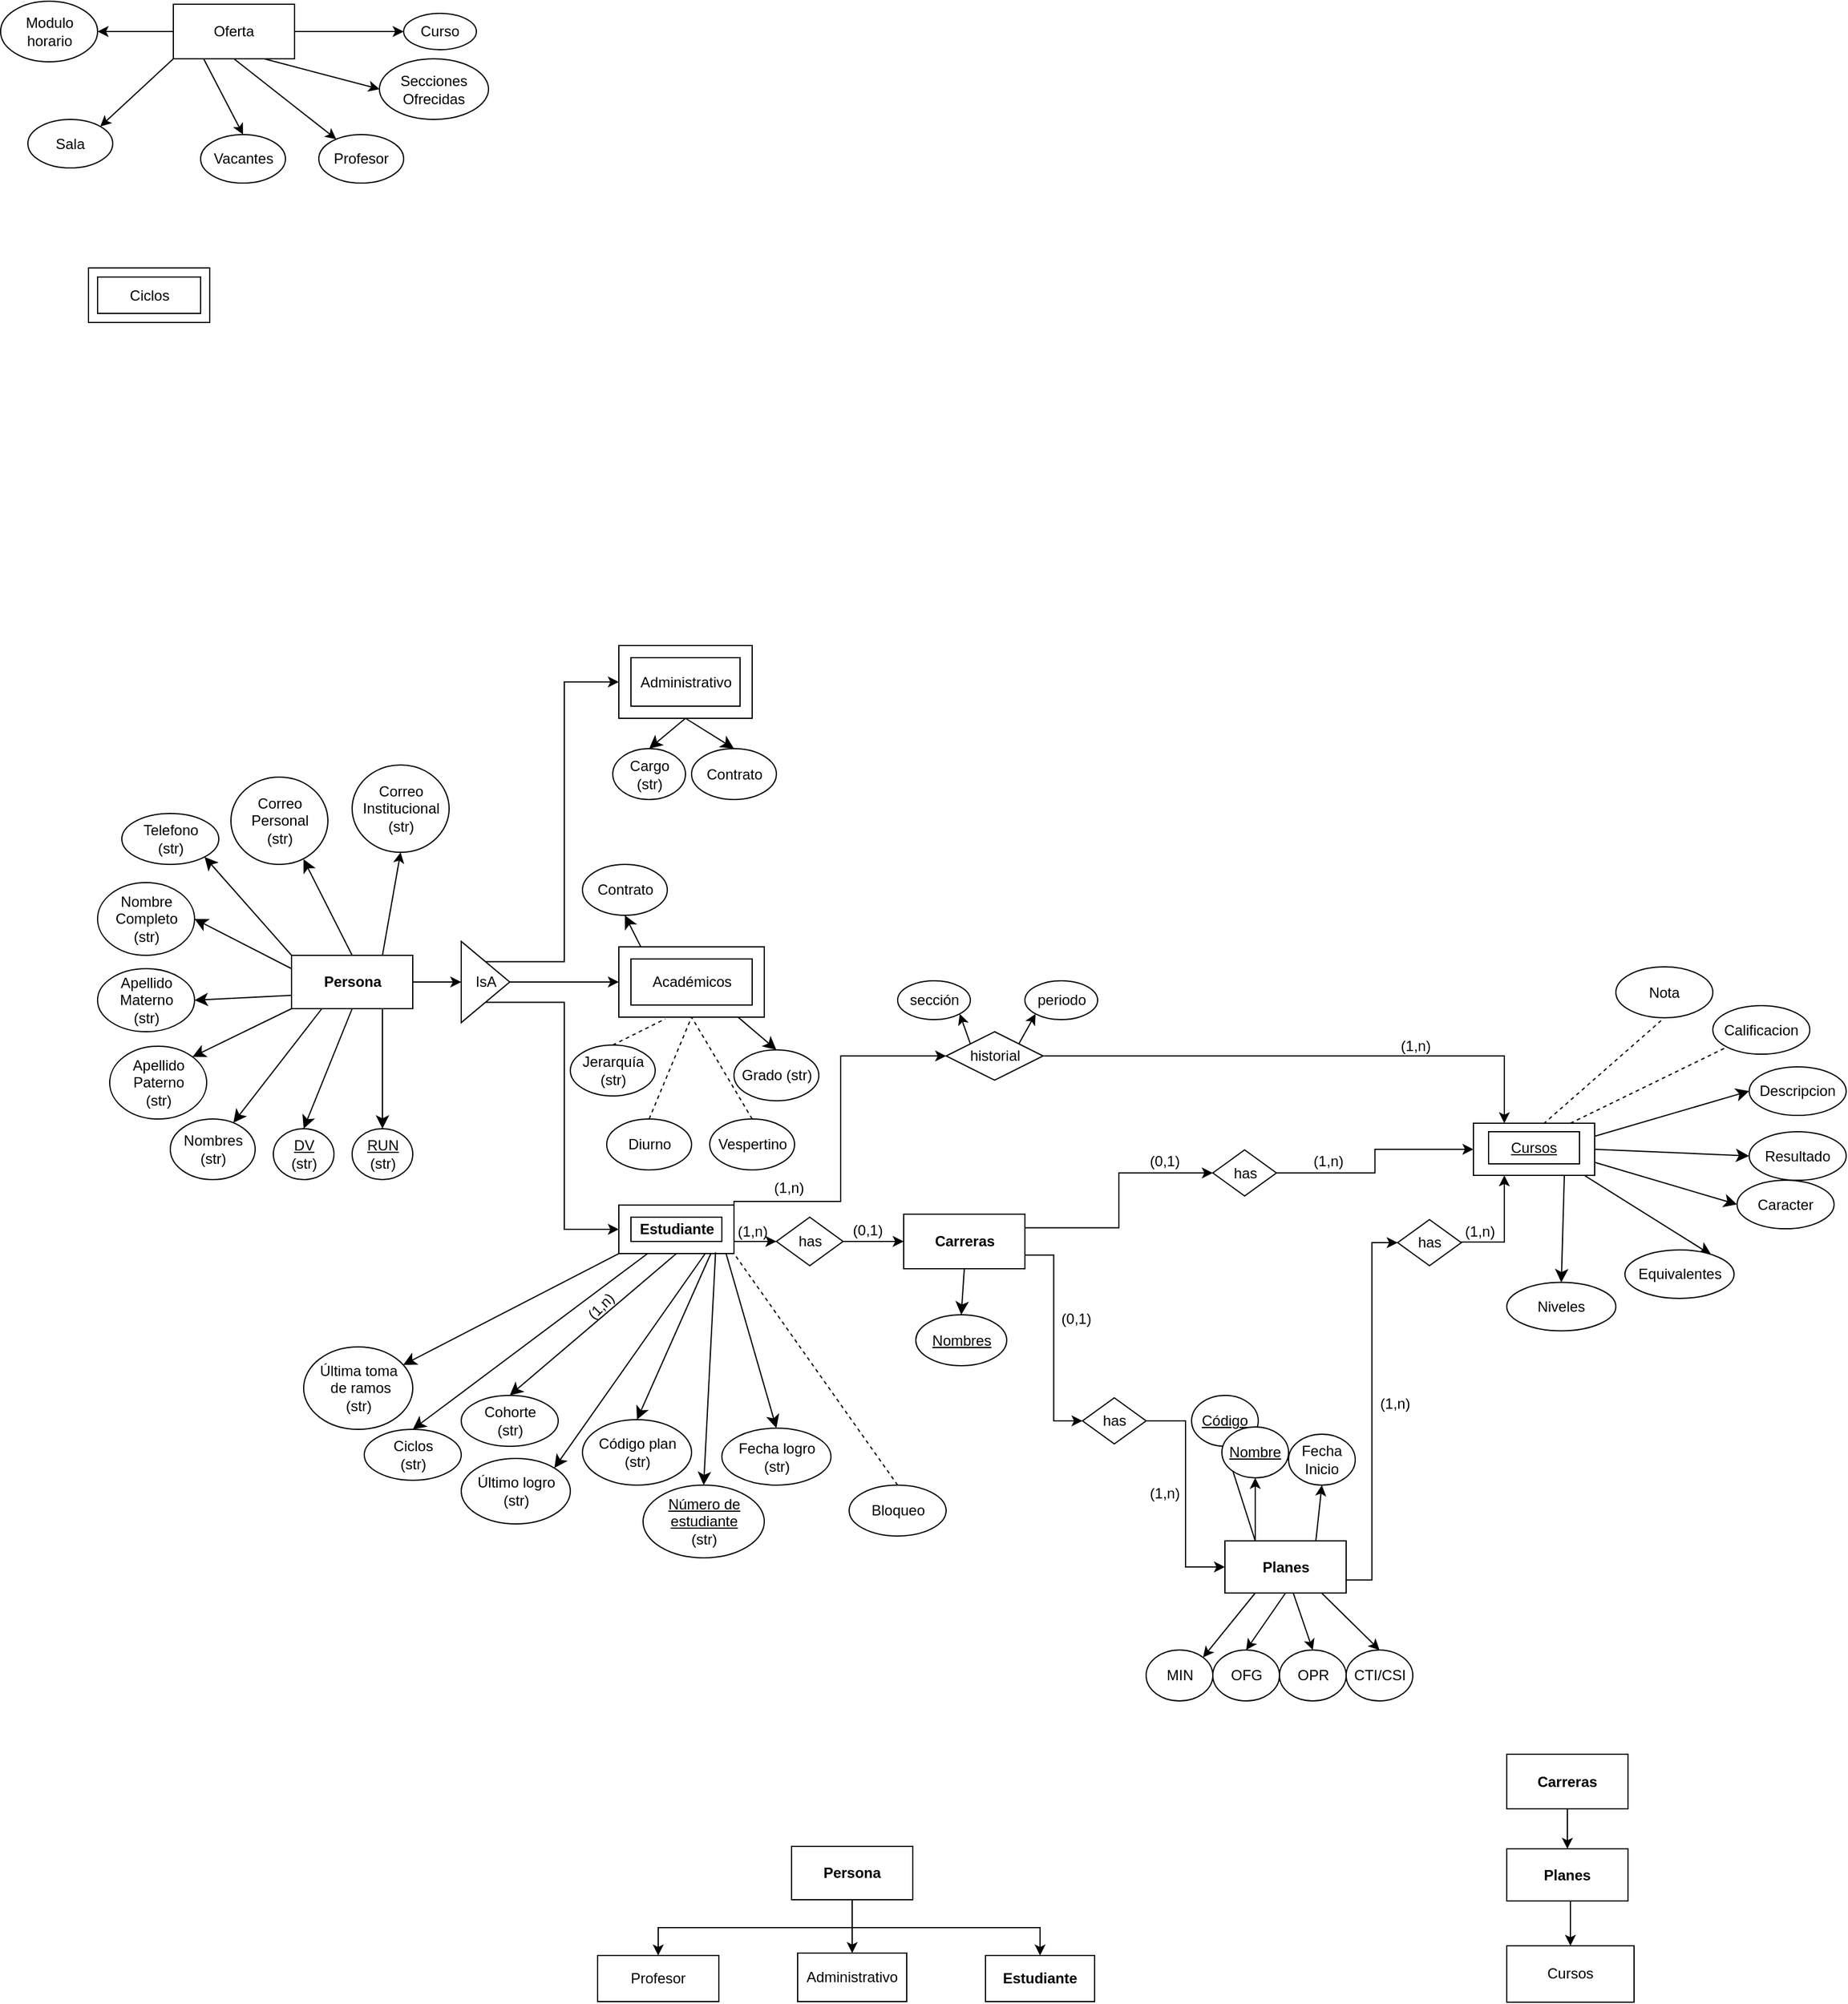 <mxfile version="24.7.14">
  <diagram id="R2lEEEUBdFMjLlhIrx00" name="Page-1">
    <mxGraphModel dx="1018" dy="539" grid="1" gridSize="10" guides="1" tooltips="1" connect="1" arrows="1" fold="1" page="1" pageScale="1" pageWidth="1920" pageHeight="1200" math="0" shadow="0" extFonts="Permanent Marker^https://fonts.googleapis.com/css?family=Permanent+Marker">
      <root>
        <mxCell id="0" />
        <mxCell id="1" parent="0" />
        <mxCell id="MG-tQrr7yIfJ6AN1JKal-5" style="edgeStyle=orthogonalEdgeStyle;rounded=0;orthogonalLoop=1;jettySize=auto;html=1;exitX=1;exitY=0.5;exitDx=0;exitDy=0;entryX=0.25;entryY=0;entryDx=0;entryDy=0;" parent="1" source="MG-tQrr7yIfJ6AN1JKal-6" target="rtoRlGTTKdL7VZsekByU-3" edge="1">
          <mxGeometry relative="1" as="geometry">
            <Array as="points">
              <mxPoint x="1298" y="1020" />
              <mxPoint x="1298" y="1076" />
            </Array>
          </mxGeometry>
        </mxCell>
        <mxCell id="3uj9dtnOWf63wuL9Hech-1" value="&lt;b&gt;Estudiante&lt;/b&gt;" style="rounded=0;whiteSpace=wrap;html=1;" parent="1" vertex="1">
          <mxGeometry x="567.5" y="1143" width="95" height="40" as="geometry" />
        </mxCell>
        <mxCell id="3uj9dtnOWf63wuL9Hech-2" value="&lt;b&gt;Profesor&lt;/b&gt;" style="rounded=0;whiteSpace=wrap;html=1;" parent="1" vertex="1">
          <mxGeometry x="567.5" y="930" width="120" height="58" as="geometry" />
        </mxCell>
        <mxCell id="-E-6xSp3zLx3lU_JsxDd-4" style="edgeStyle=none;curved=1;rounded=0;orthogonalLoop=1;jettySize=auto;html=1;exitX=0.75;exitY=1;exitDx=0;exitDy=0;fontSize=12;startSize=8;endSize=8;entryX=0.5;entryY=0;entryDx=0;entryDy=0;" parent="1" source="3uj9dtnOWf63wuL9Hech-3" target="-E-6xSp3zLx3lU_JsxDd-5" edge="1">
          <mxGeometry relative="1" as="geometry">
            <mxPoint x="497.5" y="990" as="targetPoint" />
          </mxGeometry>
        </mxCell>
        <mxCell id="-E-6xSp3zLx3lU_JsxDd-10" style="edgeStyle=none;curved=1;rounded=0;orthogonalLoop=1;jettySize=auto;html=1;exitX=0.25;exitY=1;exitDx=0;exitDy=0;fontSize=12;startSize=8;endSize=8;" parent="1" source="3uj9dtnOWf63wuL9Hech-3" target="-E-6xSp3zLx3lU_JsxDd-9" edge="1">
          <mxGeometry relative="1" as="geometry" />
        </mxCell>
        <mxCell id="-E-6xSp3zLx3lU_JsxDd-12" style="edgeStyle=none;curved=1;rounded=0;orthogonalLoop=1;jettySize=auto;html=1;exitX=0;exitY=1;exitDx=0;exitDy=0;entryX=1;entryY=0;entryDx=0;entryDy=0;fontSize=12;startSize=8;endSize=8;" parent="1" source="3uj9dtnOWf63wuL9Hech-3" target="-E-6xSp3zLx3lU_JsxDd-11" edge="1">
          <mxGeometry relative="1" as="geometry" />
        </mxCell>
        <mxCell id="-E-6xSp3zLx3lU_JsxDd-14" style="edgeStyle=none;curved=1;rounded=0;orthogonalLoop=1;jettySize=auto;html=1;exitX=0;exitY=0.75;exitDx=0;exitDy=0;entryX=1;entryY=0.5;entryDx=0;entryDy=0;fontSize=12;startSize=8;endSize=8;entryPerimeter=0;" parent="1" source="3uj9dtnOWf63wuL9Hech-3" target="-E-6xSp3zLx3lU_JsxDd-13" edge="1">
          <mxGeometry relative="1" as="geometry" />
        </mxCell>
        <mxCell id="-E-6xSp3zLx3lU_JsxDd-16" style="edgeStyle=none;curved=1;rounded=0;orthogonalLoop=1;jettySize=auto;html=1;exitX=0;exitY=0.25;exitDx=0;exitDy=0;entryX=1;entryY=0.5;entryDx=0;entryDy=0;fontSize=12;startSize=8;endSize=8;" parent="1" source="3uj9dtnOWf63wuL9Hech-3" target="-E-6xSp3zLx3lU_JsxDd-15" edge="1">
          <mxGeometry relative="1" as="geometry" />
        </mxCell>
        <mxCell id="-E-6xSp3zLx3lU_JsxDd-18" style="edgeStyle=none;curved=1;rounded=0;orthogonalLoop=1;jettySize=auto;html=1;exitX=0;exitY=0;exitDx=0;exitDy=0;entryX=1;entryY=1;entryDx=0;entryDy=0;fontSize=12;startSize=8;endSize=8;" parent="1" source="3uj9dtnOWf63wuL9Hech-3" target="-E-6xSp3zLx3lU_JsxDd-17" edge="1">
          <mxGeometry relative="1" as="geometry" />
        </mxCell>
        <mxCell id="-E-6xSp3zLx3lU_JsxDd-20" style="edgeStyle=none;curved=1;rounded=0;orthogonalLoop=1;jettySize=auto;html=1;exitX=0.5;exitY=0;exitDx=0;exitDy=0;entryX=0.748;entryY=0.94;entryDx=0;entryDy=0;fontSize=12;startSize=8;endSize=8;entryPerimeter=0;" parent="1" source="3uj9dtnOWf63wuL9Hech-3" target="-E-6xSp3zLx3lU_JsxDd-19" edge="1">
          <mxGeometry relative="1" as="geometry" />
        </mxCell>
        <mxCell id="vODttAvqWpY4VJm_xrX_-4" style="edgeStyle=orthogonalEdgeStyle;rounded=0;orthogonalLoop=1;jettySize=auto;html=1;exitX=0.5;exitY=0;exitDx=0;exitDy=0;entryX=0;entryY=0.5;entryDx=0;entryDy=0;" parent="1" source="vODttAvqWpY4VJm_xrX_-25" target="3uj9dtnOWf63wuL9Hech-4" edge="1">
          <mxGeometry relative="1" as="geometry">
            <mxPoint x="467.5" y="935.2" as="sourcePoint" />
          </mxGeometry>
        </mxCell>
        <mxCell id="vODttAvqWpY4VJm_xrX_-8" style="edgeStyle=orthogonalEdgeStyle;rounded=0;orthogonalLoop=1;jettySize=auto;html=1;exitX=1;exitY=0.5;exitDx=0;exitDy=0;entryX=0;entryY=0.5;entryDx=0;entryDy=0;" parent="1" source="vODttAvqWpY4VJm_xrX_-25" target="3uj9dtnOWf63wuL9Hech-2" edge="1">
          <mxGeometry relative="1" as="geometry">
            <mxPoint x="507.5" y="959.495" as="sourcePoint" />
          </mxGeometry>
        </mxCell>
        <mxCell id="vODttAvqWpY4VJm_xrX_-10" style="edgeStyle=orthogonalEdgeStyle;rounded=0;orthogonalLoop=1;jettySize=auto;html=1;exitX=0.5;exitY=1;exitDx=0;exitDy=0;entryX=0;entryY=0.5;entryDx=0;entryDy=0;" parent="1" source="vODttAvqWpY4VJm_xrX_-25" target="3uj9dtnOWf63wuL9Hech-1" edge="1">
          <mxGeometry relative="1" as="geometry">
            <mxPoint x="467.5" y="983.79" as="sourcePoint" />
          </mxGeometry>
        </mxCell>
        <mxCell id="3uj9dtnOWf63wuL9Hech-3" value="&lt;b&gt;Persona&lt;/b&gt;" style="rounded=0;whiteSpace=wrap;html=1;" parent="1" vertex="1">
          <mxGeometry x="297.5" y="937" width="100" height="44" as="geometry" />
        </mxCell>
        <mxCell id="3uj9dtnOWf63wuL9Hech-4" value="&lt;b&gt;Administrativo&lt;/b&gt;" style="rounded=0;whiteSpace=wrap;html=1;" parent="1" vertex="1">
          <mxGeometry x="567.5" y="681.5" width="110" height="60" as="geometry" />
        </mxCell>
        <mxCell id="-E-6xSp3zLx3lU_JsxDd-24" style="edgeStyle=none;curved=1;rounded=0;orthogonalLoop=1;jettySize=auto;html=1;exitX=0.5;exitY=1;exitDx=0;exitDy=0;entryX=0.5;entryY=0;entryDx=0;entryDy=0;fontSize=12;startSize=8;endSize=8;" parent="1" source="rtoRlGTTKdL7VZsekByU-1" target="-E-6xSp3zLx3lU_JsxDd-23" edge="1">
          <mxGeometry relative="1" as="geometry" />
        </mxCell>
        <mxCell id="jiZP9g_ptGtQ_ahqqMPu-5" style="edgeStyle=orthogonalEdgeStyle;rounded=0;orthogonalLoop=1;jettySize=auto;html=1;exitX=1;exitY=0.5;exitDx=0;exitDy=0;entryX=0.25;entryY=1;entryDx=0;entryDy=0;" parent="1" target="rtoRlGTTKdL7VZsekByU-3" edge="1">
          <mxGeometry relative="1" as="geometry">
            <mxPoint x="1240" y="1171.75" as="sourcePoint" />
            <mxPoint x="1280" y="1130.5" as="targetPoint" />
            <Array as="points">
              <mxPoint x="1298" y="1173.5" />
              <mxPoint x="1298" y="1118.5" />
            </Array>
          </mxGeometry>
        </mxCell>
        <mxCell id="rtoRlGTTKdL7VZsekByU-2" value="&lt;b&gt;Planes&lt;/b&gt;" style="rounded=0;whiteSpace=wrap;html=1;" parent="1" vertex="1">
          <mxGeometry x="1067.5" y="1420" width="100" height="43" as="geometry" />
        </mxCell>
        <mxCell id="-E-6xSp3zLx3lU_JsxDd-33" style="edgeStyle=none;curved=1;rounded=0;orthogonalLoop=1;jettySize=auto;html=1;exitX=1;exitY=0.25;exitDx=0;exitDy=0;entryX=0;entryY=0.5;entryDx=0;entryDy=0;fontSize=12;startSize=8;endSize=8;" parent="1" source="rtoRlGTTKdL7VZsekByU-3" target="-E-6xSp3zLx3lU_JsxDd-32" edge="1">
          <mxGeometry relative="1" as="geometry" />
        </mxCell>
        <mxCell id="-E-6xSp3zLx3lU_JsxDd-35" style="edgeStyle=none;curved=1;rounded=0;orthogonalLoop=1;jettySize=auto;html=1;exitX=1;exitY=0.5;exitDx=0;exitDy=0;fontSize=12;startSize=8;endSize=8;entryX=0;entryY=0.5;entryDx=0;entryDy=0;" parent="1" source="rtoRlGTTKdL7VZsekByU-3" target="-E-6xSp3zLx3lU_JsxDd-34" edge="1">
          <mxGeometry relative="1" as="geometry" />
        </mxCell>
        <mxCell id="-E-6xSp3zLx3lU_JsxDd-39" style="edgeStyle=none;curved=1;rounded=0;orthogonalLoop=1;jettySize=auto;html=1;exitX=0.92;exitY=1.008;exitDx=0;exitDy=0;fontSize=12;startSize=8;endSize=8;exitPerimeter=0;" parent="1" source="rtoRlGTTKdL7VZsekByU-3" edge="1">
          <mxGeometry relative="1" as="geometry">
            <mxPoint x="1468.892" y="1184.21" as="targetPoint" />
          </mxGeometry>
        </mxCell>
        <mxCell id="rtoRlGTTKdL7VZsekByU-3" value="&lt;b&gt;cursos&lt;/b&gt;" style="rounded=0;whiteSpace=wrap;html=1;" parent="1" vertex="1">
          <mxGeometry x="1272.5" y="1075.5" width="100" height="43" as="geometry" />
        </mxCell>
        <mxCell id="-E-6xSp3zLx3lU_JsxDd-1" value="Ciclos" style="rounded=0;whiteSpace=wrap;html=1;" parent="1" vertex="1">
          <mxGeometry x="130" y="370" width="100" height="45" as="geometry" />
        </mxCell>
        <mxCell id="-E-6xSp3zLx3lU_JsxDd-2" value="Oferta" style="rounded=0;whiteSpace=wrap;html=1;" parent="1" vertex="1">
          <mxGeometry x="200" y="152.5" width="100" height="45" as="geometry" />
        </mxCell>
        <mxCell id="-E-6xSp3zLx3lU_JsxDd-5" value="&lt;u&gt;RUN&lt;/u&gt;&lt;div&gt;(str)&lt;/div&gt;" style="ellipse;whiteSpace=wrap;html=1;" parent="1" vertex="1">
          <mxGeometry x="347.5" y="1080" width="50" height="42" as="geometry" />
        </mxCell>
        <mxCell id="-E-6xSp3zLx3lU_JsxDd-6" value="&lt;u&gt;DV&lt;/u&gt;&lt;div&gt;(str)&lt;/div&gt;" style="ellipse;whiteSpace=wrap;html=1;" parent="1" vertex="1">
          <mxGeometry x="282.5" y="1080" width="50" height="42" as="geometry" />
        </mxCell>
        <mxCell id="-E-6xSp3zLx3lU_JsxDd-7" style="edgeStyle=none;curved=1;rounded=0;orthogonalLoop=1;jettySize=auto;html=1;exitX=0.5;exitY=1;exitDx=0;exitDy=0;entryX=0.5;entryY=0;entryDx=0;entryDy=0;fontSize=12;startSize=8;endSize=8;" parent="1" source="3uj9dtnOWf63wuL9Hech-3" target="-E-6xSp3zLx3lU_JsxDd-6" edge="1">
          <mxGeometry relative="1" as="geometry" />
        </mxCell>
        <mxCell id="-E-6xSp3zLx3lU_JsxDd-9" value="Nombres&lt;div&gt;(str)&lt;/div&gt;" style="ellipse;whiteSpace=wrap;html=1;" parent="1" vertex="1">
          <mxGeometry x="197.5" y="1072" width="70" height="50" as="geometry" />
        </mxCell>
        <mxCell id="-E-6xSp3zLx3lU_JsxDd-11" value="Apellido Paterno&lt;div&gt;(str)&lt;/div&gt;" style="ellipse;whiteSpace=wrap;html=1;" parent="1" vertex="1">
          <mxGeometry x="147.5" y="1012" width="80" height="60" as="geometry" />
        </mxCell>
        <mxCell id="-E-6xSp3zLx3lU_JsxDd-13" value="Apellido Materno&lt;div&gt;(str)&lt;/div&gt;" style="ellipse;whiteSpace=wrap;html=1;" parent="1" vertex="1">
          <mxGeometry x="137.5" y="948" width="80" height="52" as="geometry" />
        </mxCell>
        <mxCell id="P8kN37uJ9n46lhY9FdP0-14" value="Cohorte&lt;div&gt;(str)&lt;/div&gt;" style="ellipse;whiteSpace=wrap;html=1;" parent="1" vertex="1">
          <mxGeometry x="437.5" y="1300" width="80" height="42" as="geometry" />
        </mxCell>
        <mxCell id="-E-6xSp3zLx3lU_JsxDd-15" value="Nombre Completo&lt;div&gt;(str)&lt;/div&gt;" style="ellipse;whiteSpace=wrap;html=1;" parent="1" vertex="1">
          <mxGeometry x="137.5" y="877" width="80" height="60" as="geometry" />
        </mxCell>
        <mxCell id="P8kN37uJ9n46lhY9FdP0-16" value="Código plan&lt;div&gt;(str)&lt;/div&gt;" style="ellipse;whiteSpace=wrap;html=1;" parent="1" vertex="1">
          <mxGeometry x="537.5" y="1320" width="90" height="54" as="geometry" />
        </mxCell>
        <mxCell id="-E-6xSp3zLx3lU_JsxDd-17" value="Telefono&lt;div&gt;(str)&lt;/div&gt;" style="ellipse;whiteSpace=wrap;html=1;" parent="1" vertex="1">
          <mxGeometry x="157.5" y="820" width="80" height="42" as="geometry" />
        </mxCell>
        <mxCell id="P8kN37uJ9n46lhY9FdP0-17" value="Jerarquía&lt;div&gt;(str)&lt;/div&gt;" style="ellipse;whiteSpace=wrap;html=1;" parent="1" vertex="1">
          <mxGeometry x="527.5" y="1011" width="70" height="42" as="geometry" />
        </mxCell>
        <mxCell id="-E-6xSp3zLx3lU_JsxDd-19" value="Correo Personal&lt;div&gt;(str)&lt;/div&gt;" style="ellipse;whiteSpace=wrap;html=1;" parent="1" vertex="1">
          <mxGeometry x="247.5" y="790" width="80" height="72" as="geometry" />
        </mxCell>
        <mxCell id="P8kN37uJ9n46lhY9FdP0-18" value="Cargo&lt;div&gt;(str)&lt;/div&gt;" style="ellipse;whiteSpace=wrap;html=1;" parent="1" vertex="1">
          <mxGeometry x="562.5" y="766.5" width="60" height="42" as="geometry" />
        </mxCell>
        <mxCell id="-E-6xSp3zLx3lU_JsxDd-21" value="Correo Institucional&lt;div&gt;(str)&lt;/div&gt;" style="ellipse;whiteSpace=wrap;html=1;" parent="1" vertex="1">
          <mxGeometry x="347.5" y="780" width="80" height="72" as="geometry" />
        </mxCell>
        <mxCell id="-E-6xSp3zLx3lU_JsxDd-23" value="&lt;u&gt;Nombres&lt;/u&gt;" style="ellipse;whiteSpace=wrap;html=1;" parent="1" vertex="1">
          <mxGeometry x="812.5" y="1233.5" width="75" height="42" as="geometry" />
        </mxCell>
        <mxCell id="P8kN37uJ9n46lhY9FdP0-20" style="edgeStyle=none;curved=1;rounded=0;orthogonalLoop=1;jettySize=auto;html=1;exitX=0.5;exitY=1;exitDx=0;exitDy=0;entryX=0.5;entryY=0;entryDx=0;entryDy=0;fontSize=12;startSize=8;endSize=8;" parent="1" source="3uj9dtnOWf63wuL9Hech-4" target="P8kN37uJ9n46lhY9FdP0-18" edge="1">
          <mxGeometry relative="1" as="geometry">
            <mxPoint x="677.5" y="106.5" as="sourcePoint" />
            <mxPoint x="677.5" y="131.5" as="targetPoint" />
          </mxGeometry>
        </mxCell>
        <mxCell id="-E-6xSp3zLx3lU_JsxDd-28" value="Nota" style="ellipse;whiteSpace=wrap;html=1;" parent="1" vertex="1">
          <mxGeometry x="1390" y="946.5" width="80" height="42" as="geometry" />
        </mxCell>
        <mxCell id="P8kN37uJ9n46lhY9FdP0-21" value="Último logro&lt;div&gt;(str)&lt;/div&gt;" style="ellipse;whiteSpace=wrap;html=1;" parent="1" vertex="1">
          <mxGeometry x="437.5" y="1352" width="90" height="54" as="geometry" />
        </mxCell>
        <mxCell id="-E-6xSp3zLx3lU_JsxDd-30" value="Calificacion" style="ellipse;whiteSpace=wrap;html=1;" parent="1" vertex="1">
          <mxGeometry x="1470" y="978.5" width="80" height="40" as="geometry" />
        </mxCell>
        <mxCell id="P8kN37uJ9n46lhY9FdP0-22" style="edgeStyle=none;curved=1;rounded=0;orthogonalLoop=1;jettySize=auto;html=1;exitX=0.75;exitY=1;exitDx=0;exitDy=0;entryX=1;entryY=0;entryDx=0;entryDy=0;fontSize=12;startSize=8;endSize=8;" parent="1" source="3uj9dtnOWf63wuL9Hech-1" target="P8kN37uJ9n46lhY9FdP0-21" edge="1">
          <mxGeometry relative="1" as="geometry">
            <mxPoint x="582.5" y="1307" as="sourcePoint" />
            <mxPoint x="582.5" y="1342" as="targetPoint" />
          </mxGeometry>
        </mxCell>
        <mxCell id="-E-6xSp3zLx3lU_JsxDd-32" value="Descripcion" style="ellipse;whiteSpace=wrap;html=1;" parent="1" vertex="1">
          <mxGeometry x="1500" y="1029" width="80" height="40" as="geometry" />
        </mxCell>
        <mxCell id="P8kN37uJ9n46lhY9FdP0-23" style="edgeStyle=none;curved=1;rounded=0;orthogonalLoop=1;jettySize=auto;html=1;exitX=0.799;exitY=1;exitDx=0;exitDy=0;entryX=0.5;entryY=0;entryDx=0;entryDy=0;fontSize=12;startSize=8;endSize=8;exitPerimeter=0;" parent="1" source="3uj9dtnOWf63wuL9Hech-1" target="P8kN37uJ9n46lhY9FdP0-16" edge="1">
          <mxGeometry relative="1" as="geometry">
            <mxPoint x="682.5" y="1142" as="sourcePoint" />
            <mxPoint x="692.5" y="1177" as="targetPoint" />
          </mxGeometry>
        </mxCell>
        <mxCell id="-E-6xSp3zLx3lU_JsxDd-34" value="Resultado" style="ellipse;whiteSpace=wrap;html=1;" parent="1" vertex="1">
          <mxGeometry x="1500" y="1082.5" width="80" height="40" as="geometry" />
        </mxCell>
        <mxCell id="-E-6xSp3zLx3lU_JsxDd-36" value="Caracter" style="ellipse;whiteSpace=wrap;html=1;" parent="1" vertex="1">
          <mxGeometry x="1490" y="1122.5" width="80" height="40" as="geometry" />
        </mxCell>
        <mxCell id="P8kN37uJ9n46lhY9FdP0-25" style="edgeStyle=none;curved=1;rounded=0;orthogonalLoop=1;jettySize=auto;html=1;exitX=0.5;exitY=1;exitDx=0;exitDy=0;entryX=0.5;entryY=0;entryDx=0;entryDy=0;fontSize=12;startSize=8;endSize=8;" parent="1" source="3uj9dtnOWf63wuL9Hech-1" target="P8kN37uJ9n46lhY9FdP0-14" edge="1">
          <mxGeometry relative="1" as="geometry">
            <mxPoint x="732.5" y="1142" as="sourcePoint" />
            <mxPoint x="782.5" y="1153" as="targetPoint" />
          </mxGeometry>
        </mxCell>
        <mxCell id="-E-6xSp3zLx3lU_JsxDd-37" style="edgeStyle=none;curved=1;rounded=0;orthogonalLoop=1;jettySize=auto;html=1;entryX=0;entryY=0.5;entryDx=0;entryDy=0;fontSize=12;startSize=8;endSize=8;exitX=1;exitY=0.75;exitDx=0;exitDy=0;" parent="1" source="rtoRlGTTKdL7VZsekByU-3" target="-E-6xSp3zLx3lU_JsxDd-36" edge="1">
          <mxGeometry relative="1" as="geometry">
            <mxPoint x="1372.5" y="1105.5" as="sourcePoint" />
          </mxGeometry>
        </mxCell>
        <mxCell id="P8kN37uJ9n46lhY9FdP0-27" value="Fecha logro&lt;div&gt;(str)&lt;/div&gt;" style="ellipse;whiteSpace=wrap;html=1;" parent="1" vertex="1">
          <mxGeometry x="652.5" y="1327" width="90" height="47" as="geometry" />
        </mxCell>
        <mxCell id="-E-6xSp3zLx3lU_JsxDd-38" value="Equivalentes" style="ellipse;whiteSpace=wrap;html=1;" parent="1" vertex="1">
          <mxGeometry x="1397.5" y="1180" width="90" height="40" as="geometry" />
        </mxCell>
        <mxCell id="P8kN37uJ9n46lhY9FdP0-28" style="edgeStyle=none;curved=1;rounded=0;orthogonalLoop=1;jettySize=auto;html=1;exitX=0.93;exitY=0.99;exitDx=0;exitDy=0;entryX=0.5;entryY=0;entryDx=0;entryDy=0;fontSize=12;startSize=8;endSize=8;exitPerimeter=0;" parent="1" source="3uj9dtnOWf63wuL9Hech-1" target="P8kN37uJ9n46lhY9FdP0-27" edge="1">
          <mxGeometry relative="1" as="geometry">
            <mxPoint x="582.5" y="1112" as="sourcePoint" />
            <mxPoint x="492.5" y="1322" as="targetPoint" />
          </mxGeometry>
        </mxCell>
        <mxCell id="-E-6xSp3zLx3lU_JsxDd-43" value="Niveles" style="ellipse;whiteSpace=wrap;html=1;" parent="1" vertex="1">
          <mxGeometry x="1300" y="1206.75" width="90" height="40" as="geometry" />
        </mxCell>
        <mxCell id="P8kN37uJ9n46lhY9FdP0-29" value="Última toma&lt;div&gt;&amp;nbsp;de ramos&lt;div&gt;(str)&lt;/div&gt;&lt;/div&gt;" style="ellipse;whiteSpace=wrap;html=1;" parent="1" vertex="1">
          <mxGeometry x="307.5" y="1260" width="90" height="68" as="geometry" />
        </mxCell>
        <mxCell id="-E-6xSp3zLx3lU_JsxDd-44" style="edgeStyle=none;curved=1;rounded=0;orthogonalLoop=1;jettySize=auto;html=1;exitX=0.75;exitY=1;exitDx=0;exitDy=0;entryX=0.5;entryY=0;entryDx=0;entryDy=0;fontSize=12;startSize=8;endSize=8;" parent="1" source="rtoRlGTTKdL7VZsekByU-3" target="-E-6xSp3zLx3lU_JsxDd-43" edge="1">
          <mxGeometry relative="1" as="geometry" />
        </mxCell>
        <mxCell id="P8kN37uJ9n46lhY9FdP0-30" style="edgeStyle=none;curved=1;rounded=0;orthogonalLoop=1;jettySize=auto;html=1;exitX=0;exitY=1;exitDx=0;exitDy=0;fontSize=12;startSize=8;endSize=8;" parent="1" source="3uj9dtnOWf63wuL9Hech-1" target="P8kN37uJ9n46lhY9FdP0-29" edge="1">
          <mxGeometry relative="1" as="geometry">
            <mxPoint x="572.5" y="1000" as="sourcePoint" />
            <mxPoint x="612.5" y="1142" as="targetPoint" />
          </mxGeometry>
        </mxCell>
        <mxCell id="P8kN37uJ9n46lhY9FdP0-31" value="Ciclos&lt;div&gt;(str)&lt;/div&gt;" style="ellipse;whiteSpace=wrap;html=1;" parent="1" vertex="1">
          <mxGeometry x="357.5" y="1328" width="80" height="42" as="geometry" />
        </mxCell>
        <mxCell id="P8kN37uJ9n46lhY9FdP0-32" style="edgeStyle=none;curved=1;rounded=0;orthogonalLoop=1;jettySize=auto;html=1;exitX=0.25;exitY=1;exitDx=0;exitDy=0;fontSize=12;startSize=8;endSize=8;entryX=0.5;entryY=0;entryDx=0;entryDy=0;" parent="1" source="3uj9dtnOWf63wuL9Hech-1" target="P8kN37uJ9n46lhY9FdP0-31" edge="1">
          <mxGeometry relative="1" as="geometry">
            <mxPoint x="662.5" y="970" as="sourcePoint" />
            <mxPoint x="447.5" y="1210" as="targetPoint" />
          </mxGeometry>
        </mxCell>
        <mxCell id="MG-tQrr7yIfJ6AN1JKal-1" value="" style="endArrow=classic;html=1;rounded=0;entryX=0.5;entryY=1;entryDx=0;entryDy=0;exitX=0.75;exitY=0;exitDx=0;exitDy=0;" parent="1" source="3uj9dtnOWf63wuL9Hech-3" target="-E-6xSp3zLx3lU_JsxDd-21" edge="1">
          <mxGeometry width="50" height="50" relative="1" as="geometry">
            <mxPoint x="367.5" y="937" as="sourcePoint" />
            <mxPoint x="417.5" y="887" as="targetPoint" />
          </mxGeometry>
        </mxCell>
        <mxCell id="vODttAvqWpY4VJm_xrX_-12" value="" style="edgeStyle=none;curved=1;rounded=0;orthogonalLoop=1;jettySize=auto;html=1;entryX=0.5;entryY=0;entryDx=0;entryDy=0;fontSize=12;startSize=8;endSize=8;exitX=0.84;exitY=0.975;exitDx=0;exitDy=0;exitPerimeter=0;" parent="1" target="P8kN37uJ9n46lhY9FdP0-15" edge="1" source="3uj9dtnOWf63wuL9Hech-1">
          <mxGeometry relative="1" as="geometry">
            <mxPoint x="807.5" y="1240" as="sourcePoint" />
            <mxPoint x="827.5" y="1191" as="targetPoint" />
          </mxGeometry>
        </mxCell>
        <mxCell id="P8kN37uJ9n46lhY9FdP0-15" value="&lt;u&gt;Número de estudiante&lt;/u&gt;&lt;div&gt;(str)&lt;/div&gt;" style="ellipse;whiteSpace=wrap;html=1;" parent="1" vertex="1">
          <mxGeometry x="587.5" y="1374" width="100" height="60" as="geometry" />
        </mxCell>
        <mxCell id="vODttAvqWpY4VJm_xrX_-16" value="Bloqueo" style="ellipse;whiteSpace=wrap;html=1;" parent="1" vertex="1">
          <mxGeometry x="757.5" y="1374" width="80" height="42" as="geometry" />
        </mxCell>
        <mxCell id="vODttAvqWpY4VJm_xrX_-23" value="" style="edgeStyle=orthogonalEdgeStyle;rounded=0;orthogonalLoop=1;jettySize=auto;html=1;exitX=1;exitY=0.5;exitDx=0;exitDy=0;entryX=0;entryY=0.5;entryDx=0;entryDy=0;" parent="1" source="3uj9dtnOWf63wuL9Hech-3" target="vODttAvqWpY4VJm_xrX_-25" edge="1">
          <mxGeometry relative="1" as="geometry">
            <mxPoint x="397.5" y="959" as="sourcePoint" />
            <mxPoint x="427.5" y="959.495" as="targetPoint" />
          </mxGeometry>
        </mxCell>
        <mxCell id="vODttAvqWpY4VJm_xrX_-25" value="IsA" style="triangle;whiteSpace=wrap;html=1;" parent="1" vertex="1">
          <mxGeometry x="437.5" y="925.5" width="40" height="67" as="geometry" />
        </mxCell>
        <mxCell id="vODttAvqWpY4VJm_xrX_-33" style="edgeStyle=orthogonalEdgeStyle;rounded=0;orthogonalLoop=1;jettySize=auto;html=1;exitX=1;exitY=0.5;exitDx=0;exitDy=0;entryX=0;entryY=0.5;entryDx=0;entryDy=0;" parent="1" target="rtoRlGTTKdL7VZsekByU-2" edge="1">
          <mxGeometry relative="1" as="geometry">
            <Array as="points">
              <mxPoint x="700" y="1042" />
              <mxPoint x="700" y="1194" />
            </Array>
          </mxGeometry>
        </mxCell>
        <mxCell id="MG-tQrr7yIfJ6AN1JKal-3" value="" style="endArrow=classic;html=1;rounded=0;exitX=1;exitY=0.75;exitDx=0;exitDy=0;entryX=0;entryY=0.5;entryDx=0;entryDy=0;" parent="1" source="3uj9dtnOWf63wuL9Hech-1" target="jiZP9g_ptGtQ_ahqqMPu-2" edge="1">
          <mxGeometry width="50" height="50" relative="1" as="geometry">
            <mxPoint x="632.5" y="1153" as="sourcePoint" />
            <mxPoint x="707.5" y="1175" as="targetPoint" />
          </mxGeometry>
        </mxCell>
        <mxCell id="MG-tQrr7yIfJ6AN1JKal-7" value="" style="edgeStyle=orthogonalEdgeStyle;rounded=0;orthogonalLoop=1;jettySize=auto;html=1;exitX=1;exitY=0.25;exitDx=0;exitDy=0;entryX=0;entryY=0.5;entryDx=0;entryDy=0;" parent="1" source="3uj9dtnOWf63wuL9Hech-1" target="MG-tQrr7yIfJ6AN1JKal-6" edge="1">
          <mxGeometry relative="1" as="geometry">
            <mxPoint x="667.5" y="1020" as="sourcePoint" />
            <mxPoint x="1087.5" y="1026" as="targetPoint" />
            <Array as="points">
              <mxPoint x="662.5" y="1140" />
              <mxPoint x="750.5" y="1140" />
              <mxPoint x="750.5" y="1020" />
            </Array>
          </mxGeometry>
        </mxCell>
        <mxCell id="MG-tQrr7yIfJ6AN1JKal-6" value="historial" style="rhombus;whiteSpace=wrap;html=1;" parent="1" vertex="1">
          <mxGeometry x="837.5" y="1000" width="80" height="40" as="geometry" />
        </mxCell>
        <mxCell id="MG-tQrr7yIfJ6AN1JKal-10" value="sección" style="ellipse;whiteSpace=wrap;html=1;" parent="1" vertex="1">
          <mxGeometry x="797.5" y="958" width="60" height="32" as="geometry" />
        </mxCell>
        <mxCell id="MG-tQrr7yIfJ6AN1JKal-11" value="periodo" style="ellipse;whiteSpace=wrap;html=1;" parent="1" vertex="1">
          <mxGeometry x="902.5" y="958" width="60" height="32" as="geometry" />
        </mxCell>
        <mxCell id="MG-tQrr7yIfJ6AN1JKal-12" value="" style="endArrow=classic;html=1;rounded=0;exitX=0;exitY=0;exitDx=0;exitDy=0;entryX=1;entryY=1;entryDx=0;entryDy=0;" parent="1" source="MG-tQrr7yIfJ6AN1JKal-6" target="MG-tQrr7yIfJ6AN1JKal-10" edge="1">
          <mxGeometry width="50" height="50" relative="1" as="geometry">
            <mxPoint x="637.5" y="1120" as="sourcePoint" />
            <mxPoint x="687.5" y="1070" as="targetPoint" />
          </mxGeometry>
        </mxCell>
        <mxCell id="MG-tQrr7yIfJ6AN1JKal-13" value="" style="endArrow=classic;html=1;rounded=0;entryX=0;entryY=1;entryDx=0;entryDy=0;exitX=1;exitY=0;exitDx=0;exitDy=0;" parent="1" source="MG-tQrr7yIfJ6AN1JKal-6" target="MG-tQrr7yIfJ6AN1JKal-11" edge="1">
          <mxGeometry width="50" height="50" relative="1" as="geometry">
            <mxPoint x="877.5" y="1000" as="sourcePoint" />
            <mxPoint x="909.5" y="964" as="targetPoint" />
          </mxGeometry>
        </mxCell>
        <mxCell id="jiZP9g_ptGtQ_ahqqMPu-8" style="edgeStyle=orthogonalEdgeStyle;rounded=0;orthogonalLoop=1;jettySize=auto;html=1;exitX=1;exitY=0.5;exitDx=0;exitDy=0;entryX=0;entryY=0.5;entryDx=0;entryDy=0;" parent="1" source="Q7hywxFGkSxKuPMElSSo-47" target="rtoRlGTTKdL7VZsekByU-2" edge="1">
          <mxGeometry relative="1" as="geometry" />
        </mxCell>
        <mxCell id="jiZP9g_ptGtQ_ahqqMPu-2" value="has" style="rhombus;whiteSpace=wrap;html=1;" parent="1" vertex="1">
          <mxGeometry x="697.5" y="1153" width="55" height="40" as="geometry" />
        </mxCell>
        <mxCell id="5HhHCdnNU2LWMbd_4-Zq-1" value="(1,n)" style="text;html=1;align=center;verticalAlign=middle;whiteSpace=wrap;rounded=0;" parent="1" vertex="1">
          <mxGeometry x="662.5" y="1158" width="30" height="13.5" as="geometry" />
        </mxCell>
        <mxCell id="-q_G7Tmg-ONIqC2OC5vG-2" value="Administrativo" style="rounded=0;whiteSpace=wrap;html=1;" parent="1" vertex="1">
          <mxGeometry x="577.5" y="691.5" width="90" height="40" as="geometry" />
        </mxCell>
        <mxCell id="-q_G7Tmg-ONIqC2OC5vG-3" value="Académicos" style="rounded=0;whiteSpace=wrap;html=1;" parent="1" vertex="1">
          <mxGeometry x="577.5" y="940" width="100" height="38" as="geometry" />
        </mxCell>
        <mxCell id="-q_G7Tmg-ONIqC2OC5vG-4" value="&lt;u&gt;Cursos&lt;/u&gt;" style="rounded=0;whiteSpace=wrap;html=1;" parent="1" vertex="1">
          <mxGeometry x="1285" y="1082.5" width="75" height="26.5" as="geometry" />
        </mxCell>
        <mxCell id="-q_G7Tmg-ONIqC2OC5vG-7" value="Ciclos" style="rounded=0;whiteSpace=wrap;html=1;" parent="1" vertex="1">
          <mxGeometry x="137.5" y="377.5" width="85" height="30" as="geometry" />
        </mxCell>
        <mxCell id="-q_G7Tmg-ONIqC2OC5vG-24" value="Curso" style="ellipse;whiteSpace=wrap;html=1;" parent="1" vertex="1">
          <mxGeometry x="390" y="160" width="60" height="30" as="geometry" />
        </mxCell>
        <mxCell id="-q_G7Tmg-ONIqC2OC5vG-26" value="Secciones&lt;div&gt;Ofrecidas&lt;/div&gt;" style="ellipse;whiteSpace=wrap;html=1;" parent="1" vertex="1">
          <mxGeometry x="370" y="197.5" width="90" height="50" as="geometry" />
        </mxCell>
        <mxCell id="-q_G7Tmg-ONIqC2OC5vG-27" value="Profesor" style="ellipse;whiteSpace=wrap;html=1;" parent="1" vertex="1">
          <mxGeometry x="320" y="260" width="70" height="40" as="geometry" />
        </mxCell>
        <mxCell id="-q_G7Tmg-ONIqC2OC5vG-28" value="Vacantes" style="ellipse;whiteSpace=wrap;html=1;" parent="1" vertex="1">
          <mxGeometry x="222.5" y="260" width="70" height="40" as="geometry" />
        </mxCell>
        <mxCell id="-q_G7Tmg-ONIqC2OC5vG-29" value="Sala&lt;span style=&quot;color: rgba(0, 0, 0, 0); font-family: monospace; font-size: 0px; text-align: start; text-wrap: nowrap;&quot;&gt;%3CmxGraphModel%3E%3Croot%3E%3CmxCell%20id%3D%220%22%2F%3E%3CmxCell%20id%3D%221%22%20parent%3D%220%22%2F%3E%3CmxCell%20id%3D%222%22%20value%3D%22Vacantes%22%20style%3D%22ellipse%3BwhiteSpace%3Dwrap%3Bhtml%3D1%3B%22%20vertex%3D%221%22%20parent%3D%221%22%3E%3CmxGeometry%20x%3D%22222.5%22%20y%3D%22260%22%20width%3D%2270%22%20height%3D%2240%22%20as%3D%22geometry%22%2F%3E%3C%2FmxCell%3E%3C%2Froot%3E%3C%2FmxGraphModel%3E&lt;/span&gt;" style="ellipse;whiteSpace=wrap;html=1;" parent="1" vertex="1">
          <mxGeometry x="80" y="247.5" width="70" height="40" as="geometry" />
        </mxCell>
        <mxCell id="-q_G7Tmg-ONIqC2OC5vG-30" value="Modulo&lt;div&gt;horario&lt;/div&gt;" style="ellipse;whiteSpace=wrap;html=1;" parent="1" vertex="1">
          <mxGeometry x="57.5" y="150" width="80" height="50" as="geometry" />
        </mxCell>
        <mxCell id="-q_G7Tmg-ONIqC2OC5vG-35" value="" style="endArrow=classic;html=1;rounded=0;exitX=0;exitY=1;exitDx=0;exitDy=0;entryX=1;entryY=0;entryDx=0;entryDy=0;" parent="1" source="-E-6xSp3zLx3lU_JsxDd-2" target="-q_G7Tmg-ONIqC2OC5vG-29" edge="1">
          <mxGeometry width="50" height="50" relative="1" as="geometry">
            <mxPoint x="180" y="270" as="sourcePoint" />
            <mxPoint x="230" y="220" as="targetPoint" />
          </mxGeometry>
        </mxCell>
        <mxCell id="-q_G7Tmg-ONIqC2OC5vG-36" value="" style="endArrow=classic;html=1;rounded=0;exitX=0.25;exitY=1;exitDx=0;exitDy=0;entryX=0.5;entryY=0;entryDx=0;entryDy=0;" parent="1" source="-E-6xSp3zLx3lU_JsxDd-2" target="-q_G7Tmg-ONIqC2OC5vG-28" edge="1">
          <mxGeometry width="50" height="50" relative="1" as="geometry">
            <mxPoint x="210" y="208" as="sourcePoint" />
            <mxPoint x="150" y="263" as="targetPoint" />
          </mxGeometry>
        </mxCell>
        <mxCell id="-q_G7Tmg-ONIqC2OC5vG-38" value="" style="endArrow=classic;html=1;rounded=0;exitX=0.5;exitY=1;exitDx=0;exitDy=0;" parent="1" source="-E-6xSp3zLx3lU_JsxDd-2" target="-q_G7Tmg-ONIqC2OC5vG-27" edge="1">
          <mxGeometry width="50" height="50" relative="1" as="geometry">
            <mxPoint x="235" y="208" as="sourcePoint" />
            <mxPoint x="268" y="270" as="targetPoint" />
          </mxGeometry>
        </mxCell>
        <mxCell id="-q_G7Tmg-ONIqC2OC5vG-39" value="" style="endArrow=classic;html=1;rounded=0;exitX=0.75;exitY=1;exitDx=0;exitDy=0;entryX=0;entryY=0.5;entryDx=0;entryDy=0;" parent="1" source="-E-6xSp3zLx3lU_JsxDd-2" target="-q_G7Tmg-ONIqC2OC5vG-26" edge="1">
          <mxGeometry width="50" height="50" relative="1" as="geometry">
            <mxPoint x="260" y="208" as="sourcePoint" />
            <mxPoint x="344" y="274" as="targetPoint" />
          </mxGeometry>
        </mxCell>
        <mxCell id="-q_G7Tmg-ONIqC2OC5vG-40" value="" style="endArrow=classic;html=1;rounded=0;exitX=1;exitY=0.5;exitDx=0;exitDy=0;entryX=0;entryY=0.5;entryDx=0;entryDy=0;" parent="1" source="-E-6xSp3zLx3lU_JsxDd-2" target="-q_G7Tmg-ONIqC2OC5vG-24" edge="1">
          <mxGeometry width="50" height="50" relative="1" as="geometry">
            <mxPoint x="285" y="208" as="sourcePoint" />
            <mxPoint x="380" y="233" as="targetPoint" />
          </mxGeometry>
        </mxCell>
        <mxCell id="-q_G7Tmg-ONIqC2OC5vG-41" value="" style="endArrow=classic;html=1;rounded=0;exitX=0;exitY=0.5;exitDx=0;exitDy=0;entryX=1;entryY=0.5;entryDx=0;entryDy=0;" parent="1" source="-E-6xSp3zLx3lU_JsxDd-2" target="-q_G7Tmg-ONIqC2OC5vG-30" edge="1">
          <mxGeometry width="50" height="50" relative="1" as="geometry">
            <mxPoint x="295" y="218" as="sourcePoint" />
            <mxPoint x="390" y="243" as="targetPoint" />
          </mxGeometry>
        </mxCell>
        <mxCell id="-q_G7Tmg-ONIqC2OC5vG-42" value="&lt;b&gt;Estudiante&lt;/b&gt;" style="rounded=0;whiteSpace=wrap;html=1;" parent="1" vertex="1">
          <mxGeometry x="577.5" y="1153" width="75" height="20" as="geometry" />
        </mxCell>
        <mxCell id="-q_G7Tmg-ONIqC2OC5vG-47" style="edgeStyle=orthogonalEdgeStyle;rounded=0;orthogonalLoop=1;jettySize=auto;html=1;exitX=0.5;exitY=1;exitDx=0;exitDy=0;entryX=0.5;entryY=0;entryDx=0;entryDy=0;" parent="1" source="-q_G7Tmg-ONIqC2OC5vG-43" target="-q_G7Tmg-ONIqC2OC5vG-44" edge="1">
          <mxGeometry relative="1" as="geometry" />
        </mxCell>
        <mxCell id="-q_G7Tmg-ONIqC2OC5vG-48" style="edgeStyle=orthogonalEdgeStyle;rounded=0;orthogonalLoop=1;jettySize=auto;html=1;exitX=0.5;exitY=1;exitDx=0;exitDy=0;entryX=0.5;entryY=0;entryDx=0;entryDy=0;" parent="1" source="-q_G7Tmg-ONIqC2OC5vG-43" target="-q_G7Tmg-ONIqC2OC5vG-45" edge="1">
          <mxGeometry relative="1" as="geometry" />
        </mxCell>
        <mxCell id="-q_G7Tmg-ONIqC2OC5vG-49" style="edgeStyle=orthogonalEdgeStyle;rounded=0;orthogonalLoop=1;jettySize=auto;html=1;exitX=0.5;exitY=1;exitDx=0;exitDy=0;entryX=0.5;entryY=0;entryDx=0;entryDy=0;" parent="1" source="-q_G7Tmg-ONIqC2OC5vG-43" target="-q_G7Tmg-ONIqC2OC5vG-46" edge="1">
          <mxGeometry relative="1" as="geometry" />
        </mxCell>
        <mxCell id="-q_G7Tmg-ONIqC2OC5vG-43" value="&lt;b&gt;Persona&lt;/b&gt;" style="rounded=0;whiteSpace=wrap;html=1;" parent="1" vertex="1">
          <mxGeometry x="710" y="1672" width="100" height="44" as="geometry" />
        </mxCell>
        <mxCell id="-q_G7Tmg-ONIqC2OC5vG-44" value="Profesor" style="rounded=0;whiteSpace=wrap;html=1;" parent="1" vertex="1">
          <mxGeometry x="550" y="1762" width="100" height="38" as="geometry" />
        </mxCell>
        <mxCell id="-q_G7Tmg-ONIqC2OC5vG-45" value="Administrativo" style="rounded=0;whiteSpace=wrap;html=1;" parent="1" vertex="1">
          <mxGeometry x="715" y="1760" width="90" height="40" as="geometry" />
        </mxCell>
        <mxCell id="-q_G7Tmg-ONIqC2OC5vG-46" value="&lt;b&gt;Estudiante&lt;/b&gt;" style="rounded=0;whiteSpace=wrap;html=1;" parent="1" vertex="1">
          <mxGeometry x="870" y="1762" width="90" height="38" as="geometry" />
        </mxCell>
        <mxCell id="-q_G7Tmg-ONIqC2OC5vG-53" style="edgeStyle=orthogonalEdgeStyle;rounded=0;orthogonalLoop=1;jettySize=auto;html=1;exitX=0.5;exitY=1;exitDx=0;exitDy=0;entryX=0.5;entryY=0;entryDx=0;entryDy=0;" parent="1" source="-q_G7Tmg-ONIqC2OC5vG-50" target="-q_G7Tmg-ONIqC2OC5vG-51" edge="1">
          <mxGeometry relative="1" as="geometry" />
        </mxCell>
        <mxCell id="-q_G7Tmg-ONIqC2OC5vG-50" value="&lt;b&gt;Carreras&lt;/b&gt;" style="rounded=0;whiteSpace=wrap;html=1;" parent="1" vertex="1">
          <mxGeometry x="1300" y="1596" width="100" height="45" as="geometry" />
        </mxCell>
        <mxCell id="-q_G7Tmg-ONIqC2OC5vG-54" style="edgeStyle=orthogonalEdgeStyle;rounded=0;orthogonalLoop=1;jettySize=auto;html=1;exitX=0.5;exitY=1;exitDx=0;exitDy=0;entryX=0.5;entryY=0;entryDx=0;entryDy=0;" parent="1" source="-q_G7Tmg-ONIqC2OC5vG-51" target="-q_G7Tmg-ONIqC2OC5vG-52" edge="1">
          <mxGeometry relative="1" as="geometry" />
        </mxCell>
        <mxCell id="-q_G7Tmg-ONIqC2OC5vG-51" value="&lt;b&gt;Planes&lt;/b&gt;" style="rounded=0;whiteSpace=wrap;html=1;" parent="1" vertex="1">
          <mxGeometry x="1300" y="1674" width="100" height="43" as="geometry" />
        </mxCell>
        <mxCell id="-q_G7Tmg-ONIqC2OC5vG-52" value="Cursos" style="rounded=0;whiteSpace=wrap;html=1;" parent="1" vertex="1">
          <mxGeometry x="1300" y="1754" width="105" height="46.5" as="geometry" />
        </mxCell>
        <mxCell id="Q7hywxFGkSxKuPMElSSo-1" value="(0,1)" style="text;html=1;align=center;verticalAlign=middle;whiteSpace=wrap;rounded=0;" vertex="1" parent="1">
          <mxGeometry x="757.5" y="1156.75" width="30" height="13.5" as="geometry" />
        </mxCell>
        <mxCell id="Q7hywxFGkSxKuPMElSSo-2" value="(1,n)" style="text;html=1;align=center;verticalAlign=middle;whiteSpace=wrap;rounded=0;" vertex="1" parent="1">
          <mxGeometry x="1192.5" y="1300" width="30" height="13.5" as="geometry" />
        </mxCell>
        <mxCell id="Q7hywxFGkSxKuPMElSSo-3" value="(1,n)" style="text;html=1;align=center;verticalAlign=middle;whiteSpace=wrap;rounded=0;" vertex="1" parent="1">
          <mxGeometry x="1262.5" y="1158" width="30" height="13.5" as="geometry" />
        </mxCell>
        <mxCell id="Q7hywxFGkSxKuPMElSSo-6" value="" style="endArrow=none;dashed=1;html=1;rounded=0;exitX=0.579;exitY=0.01;exitDx=0;exitDy=0;exitPerimeter=0;entryX=0.5;entryY=1;entryDx=0;entryDy=0;" edge="1" parent="1" source="rtoRlGTTKdL7VZsekByU-3" target="-E-6xSp3zLx3lU_JsxDd-28">
          <mxGeometry width="50" height="50" relative="1" as="geometry">
            <mxPoint x="1262.5" y="1055.5" as="sourcePoint" />
            <mxPoint x="1312.5" y="1005.5" as="targetPoint" />
          </mxGeometry>
        </mxCell>
        <mxCell id="Q7hywxFGkSxKuPMElSSo-8" value="" style="endArrow=none;dashed=1;html=1;rounded=0;entryX=0;entryY=1;entryDx=0;entryDy=0;" edge="1" parent="1" target="-E-6xSp3zLx3lU_JsxDd-30">
          <mxGeometry width="50" height="50" relative="1" as="geometry">
            <mxPoint x="1352.5" y="1075.5" as="sourcePoint" />
            <mxPoint x="1402.5" y="1025.5" as="targetPoint" />
          </mxGeometry>
        </mxCell>
        <mxCell id="Q7hywxFGkSxKuPMElSSo-9" value="(1,n)" style="text;html=1;align=center;verticalAlign=middle;whiteSpace=wrap;rounded=0;" vertex="1" parent="1">
          <mxGeometry x="692.5" y="1122" width="30" height="13.5" as="geometry" />
        </mxCell>
        <mxCell id="Q7hywxFGkSxKuPMElSSo-11" value="(1,n)" style="text;html=1;align=center;verticalAlign=middle;whiteSpace=wrap;rounded=0;" vertex="1" parent="1">
          <mxGeometry x="1210" y="1005" width="30" height="13.5" as="geometry" />
        </mxCell>
        <mxCell id="Q7hywxFGkSxKuPMElSSo-18" value="" style="endArrow=none;dashed=1;html=1;rounded=0;exitX=0.5;exitY=0;exitDx=0;exitDy=0;entryX=1;entryY=1;entryDx=0;entryDy=0;" edge="1" parent="1" source="vODttAvqWpY4VJm_xrX_-16" target="3uj9dtnOWf63wuL9Hech-1">
          <mxGeometry width="50" height="50" relative="1" as="geometry">
            <mxPoint x="742.5" y="1270" as="sourcePoint" />
            <mxPoint x="792.5" y="1220" as="targetPoint" />
          </mxGeometry>
        </mxCell>
        <mxCell id="Q7hywxFGkSxKuPMElSSo-21" value="(1,n)" style="text;html=1;align=center;verticalAlign=middle;whiteSpace=wrap;rounded=0;rotation=-45;" vertex="1" parent="1">
          <mxGeometry x="537.5" y="1220" width="30" height="13.5" as="geometry" />
        </mxCell>
        <mxCell id="Q7hywxFGkSxKuPMElSSo-22" value="Grado (str)" style="ellipse;whiteSpace=wrap;html=1;" vertex="1" parent="1">
          <mxGeometry x="662.5" y="1015" width="70" height="42" as="geometry" />
        </mxCell>
        <mxCell id="Q7hywxFGkSxKuPMElSSo-23" style="edgeStyle=none;curved=1;rounded=0;orthogonalLoop=1;jettySize=auto;html=1;exitX=0.819;exitY=0.999;exitDx=0;exitDy=0;entryX=0.5;entryY=0;entryDx=0;entryDy=0;fontSize=12;startSize=8;endSize=8;exitPerimeter=0;" edge="1" parent="1" source="3uj9dtnOWf63wuL9Hech-2" target="Q7hywxFGkSxKuPMElSSo-22">
          <mxGeometry relative="1" as="geometry">
            <mxPoint x="607.5" y="998" as="sourcePoint" />
            <mxPoint x="602.5" y="1040" as="targetPoint" />
            <Array as="points" />
          </mxGeometry>
        </mxCell>
        <mxCell id="Q7hywxFGkSxKuPMElSSo-24" value="" style="endArrow=none;dashed=1;html=1;rounded=0;entryX=0.319;entryY=1.025;entryDx=0;entryDy=0;entryPerimeter=0;exitX=0.5;exitY=0;exitDx=0;exitDy=0;" edge="1" parent="1" source="P8kN37uJ9n46lhY9FdP0-17" target="3uj9dtnOWf63wuL9Hech-2">
          <mxGeometry width="50" height="50" relative="1" as="geometry">
            <mxPoint x="582.5" y="1038" as="sourcePoint" />
            <mxPoint x="632.5" y="988" as="targetPoint" />
          </mxGeometry>
        </mxCell>
        <mxCell id="Q7hywxFGkSxKuPMElSSo-27" value="Diurno" style="ellipse;whiteSpace=wrap;html=1;" vertex="1" parent="1">
          <mxGeometry x="557.5" y="1072" width="70" height="42" as="geometry" />
        </mxCell>
        <mxCell id="Q7hywxFGkSxKuPMElSSo-28" value="Vespertino" style="ellipse;whiteSpace=wrap;html=1;" vertex="1" parent="1">
          <mxGeometry x="642.5" y="1072" width="70" height="42" as="geometry" />
        </mxCell>
        <mxCell id="Q7hywxFGkSxKuPMElSSo-29" value="" style="endArrow=none;dashed=1;html=1;rounded=0;entryX=0.5;entryY=1;entryDx=0;entryDy=0;exitX=0.5;exitY=0;exitDx=0;exitDy=0;" edge="1" parent="1" source="Q7hywxFGkSxKuPMElSSo-27" target="3uj9dtnOWf63wuL9Hech-2">
          <mxGeometry width="50" height="50" relative="1" as="geometry">
            <mxPoint x="582.5" y="1022" as="sourcePoint" />
            <mxPoint x="615.5" y="999" as="targetPoint" />
          </mxGeometry>
        </mxCell>
        <mxCell id="Q7hywxFGkSxKuPMElSSo-30" value="" style="endArrow=none;dashed=1;html=1;rounded=0;entryX=0.5;entryY=1;entryDx=0;entryDy=0;exitX=0.5;exitY=0;exitDx=0;exitDy=0;" edge="1" parent="1" source="Q7hywxFGkSxKuPMElSSo-28" target="3uj9dtnOWf63wuL9Hech-2">
          <mxGeometry width="50" height="50" relative="1" as="geometry">
            <mxPoint x="602.5" y="1082" as="sourcePoint" />
            <mxPoint x="637.5" y="998" as="targetPoint" />
          </mxGeometry>
        </mxCell>
        <mxCell id="Q7hywxFGkSxKuPMElSSo-31" value="Contrato" style="ellipse;whiteSpace=wrap;html=1;" vertex="1" parent="1">
          <mxGeometry x="627.5" y="766.5" width="70" height="42" as="geometry" />
        </mxCell>
        <mxCell id="Q7hywxFGkSxKuPMElSSo-32" style="edgeStyle=none;curved=1;rounded=0;orthogonalLoop=1;jettySize=auto;html=1;exitX=0.5;exitY=1;exitDx=0;exitDy=0;entryX=0.5;entryY=0;entryDx=0;entryDy=0;fontSize=12;startSize=8;endSize=8;" edge="1" parent="1" source="3uj9dtnOWf63wuL9Hech-4" target="Q7hywxFGkSxKuPMElSSo-31">
          <mxGeometry relative="1" as="geometry">
            <mxPoint x="632.5" y="751.5" as="sourcePoint" />
            <mxPoint x="602.5" y="776.5" as="targetPoint" />
          </mxGeometry>
        </mxCell>
        <mxCell id="Q7hywxFGkSxKuPMElSSo-33" style="edgeStyle=none;curved=1;rounded=0;orthogonalLoop=1;jettySize=auto;html=1;exitX=0.152;exitY=0.003;exitDx=0;exitDy=0;fontSize=12;startSize=8;endSize=8;exitPerimeter=0;entryX=0.5;entryY=1;entryDx=0;entryDy=0;" edge="1" parent="1" source="3uj9dtnOWf63wuL9Hech-2" target="Q7hywxFGkSxKuPMElSSo-34">
          <mxGeometry relative="1" as="geometry">
            <mxPoint x="617.5" y="932" as="sourcePoint" />
            <mxPoint x="577.5" y="910" as="targetPoint" />
          </mxGeometry>
        </mxCell>
        <mxCell id="Q7hywxFGkSxKuPMElSSo-34" value="Contrato" style="ellipse;whiteSpace=wrap;html=1;" vertex="1" parent="1">
          <mxGeometry x="537.5" y="862" width="70" height="42" as="geometry" />
        </mxCell>
        <mxCell id="Q7hywxFGkSxKuPMElSSo-37" value="MIN" style="ellipse;whiteSpace=wrap;html=1;" vertex="1" parent="1">
          <mxGeometry x="1002.5" y="1510" width="55" height="42" as="geometry" />
        </mxCell>
        <mxCell id="Q7hywxFGkSxKuPMElSSo-38" value="OFG" style="ellipse;whiteSpace=wrap;html=1;" vertex="1" parent="1">
          <mxGeometry x="1057.5" y="1510" width="55" height="42" as="geometry" />
        </mxCell>
        <mxCell id="Q7hywxFGkSxKuPMElSSo-39" value="CTI/CSI" style="ellipse;whiteSpace=wrap;html=1;" vertex="1" parent="1">
          <mxGeometry x="1167.5" y="1510" width="55" height="42" as="geometry" />
        </mxCell>
        <mxCell id="Q7hywxFGkSxKuPMElSSo-40" value="OPR" style="ellipse;whiteSpace=wrap;html=1;" vertex="1" parent="1">
          <mxGeometry x="1112.5" y="1510" width="55" height="42" as="geometry" />
        </mxCell>
        <mxCell id="Q7hywxFGkSxKuPMElSSo-41" value="" style="endArrow=classic;html=1;rounded=0;exitX=0.25;exitY=1;exitDx=0;exitDy=0;entryX=1;entryY=0;entryDx=0;entryDy=0;" edge="1" parent="1" source="rtoRlGTTKdL7VZsekByU-2" target="Q7hywxFGkSxKuPMElSSo-37">
          <mxGeometry width="50" height="50" relative="1" as="geometry">
            <mxPoint x="817.5" y="1240" as="sourcePoint" />
            <mxPoint x="867.5" y="1190" as="targetPoint" />
          </mxGeometry>
        </mxCell>
        <mxCell id="Q7hywxFGkSxKuPMElSSo-42" value="" style="endArrow=classic;html=1;rounded=0;exitX=0.5;exitY=1;exitDx=0;exitDy=0;entryX=0.5;entryY=0;entryDx=0;entryDy=0;" edge="1" parent="1" source="rtoRlGTTKdL7VZsekByU-2" target="Q7hywxFGkSxKuPMElSSo-38">
          <mxGeometry width="50" height="50" relative="1" as="geometry">
            <mxPoint x="882.5" y="1205" as="sourcePoint" />
            <mxPoint x="834.5" y="1250" as="targetPoint" />
            <Array as="points" />
          </mxGeometry>
        </mxCell>
        <mxCell id="Q7hywxFGkSxKuPMElSSo-43" value="" style="endArrow=classic;html=1;rounded=0;exitX=0.564;exitY=1.003;exitDx=0;exitDy=0;entryX=0.5;entryY=0;entryDx=0;entryDy=0;exitPerimeter=0;" edge="1" parent="1" source="rtoRlGTTKdL7VZsekByU-2" target="Q7hywxFGkSxKuPMElSSo-40">
          <mxGeometry width="50" height="50" relative="1" as="geometry">
            <mxPoint x="892.5" y="1215" as="sourcePoint" />
            <mxPoint x="844.5" y="1260" as="targetPoint" />
          </mxGeometry>
        </mxCell>
        <mxCell id="Q7hywxFGkSxKuPMElSSo-44" value="" style="endArrow=classic;html=1;rounded=0;entryX=0.5;entryY=0;entryDx=0;entryDy=0;exitX=0.795;exitY=0.995;exitDx=0;exitDy=0;exitPerimeter=0;" edge="1" parent="1" source="rtoRlGTTKdL7VZsekByU-2" target="Q7hywxFGkSxKuPMElSSo-39">
          <mxGeometry width="50" height="50" relative="1" as="geometry">
            <mxPoint x="1047.5" y="1190" as="sourcePoint" />
            <mxPoint x="834.5" y="1250" as="targetPoint" />
          </mxGeometry>
        </mxCell>
        <mxCell id="Q7hywxFGkSxKuPMElSSo-45" value="" style="edgeStyle=orthogonalEdgeStyle;rounded=0;orthogonalLoop=1;jettySize=auto;html=1;exitX=1;exitY=0.5;exitDx=0;exitDy=0;entryX=0;entryY=0.5;entryDx=0;entryDy=0;" edge="1" parent="1" source="jiZP9g_ptGtQ_ahqqMPu-2" target="rtoRlGTTKdL7VZsekByU-1">
          <mxGeometry relative="1" as="geometry">
            <mxPoint x="752.5" y="1173" as="sourcePoint" />
            <mxPoint x="957.5" y="1173" as="targetPoint" />
          </mxGeometry>
        </mxCell>
        <mxCell id="rtoRlGTTKdL7VZsekByU-1" value="&lt;b&gt;Carreras&lt;/b&gt;" style="rounded=0;whiteSpace=wrap;html=1;" parent="1" vertex="1">
          <mxGeometry x="802.5" y="1150.5" width="100" height="45" as="geometry" />
        </mxCell>
        <mxCell id="Q7hywxFGkSxKuPMElSSo-48" value="" style="edgeStyle=orthogonalEdgeStyle;rounded=0;orthogonalLoop=1;jettySize=auto;html=1;exitX=1;exitY=0.75;exitDx=0;exitDy=0;entryX=0;entryY=0.5;entryDx=0;entryDy=0;" edge="1" parent="1" source="rtoRlGTTKdL7VZsekByU-1" target="Q7hywxFGkSxKuPMElSSo-47">
          <mxGeometry relative="1" as="geometry">
            <mxPoint x="902" y="1173" as="sourcePoint" />
            <mxPoint x="1010" y="1173" as="targetPoint" />
          </mxGeometry>
        </mxCell>
        <mxCell id="Q7hywxFGkSxKuPMElSSo-47" value="has" style="rhombus;whiteSpace=wrap;html=1;" vertex="1" parent="1">
          <mxGeometry x="950" y="1302" width="52.5" height="38" as="geometry" />
        </mxCell>
        <mxCell id="Q7hywxFGkSxKuPMElSSo-49" value="has" style="rhombus;whiteSpace=wrap;html=1;" vertex="1" parent="1">
          <mxGeometry x="1210" y="1155" width="52.5" height="38" as="geometry" />
        </mxCell>
        <mxCell id="Q7hywxFGkSxKuPMElSSo-51" value="(0,1)" style="text;html=1;align=center;verticalAlign=middle;whiteSpace=wrap;rounded=0;" vertex="1" parent="1">
          <mxGeometry x="930" y="1230" width="30" height="13.5" as="geometry" />
        </mxCell>
        <mxCell id="Q7hywxFGkSxKuPMElSSo-53" value="(1,n)" style="text;html=1;align=center;verticalAlign=middle;whiteSpace=wrap;rounded=0;" vertex="1" parent="1">
          <mxGeometry x="1002.5" y="1374" width="30" height="13.5" as="geometry" />
        </mxCell>
        <mxCell id="Q7hywxFGkSxKuPMElSSo-54" value="&lt;u&gt;Código&lt;/u&gt;" style="ellipse;whiteSpace=wrap;html=1;" vertex="1" parent="1">
          <mxGeometry x="1040" y="1300" width="55" height="42" as="geometry" />
        </mxCell>
        <mxCell id="Q7hywxFGkSxKuPMElSSo-55" value="" style="endArrow=classic;html=1;rounded=0;exitX=0.25;exitY=0;exitDx=0;exitDy=0;entryX=0.5;entryY=1;entryDx=0;entryDy=0;" edge="1" parent="1" source="rtoRlGTTKdL7VZsekByU-2" target="Q7hywxFGkSxKuPMElSSo-54">
          <mxGeometry width="50" height="50" relative="1" as="geometry">
            <mxPoint x="1075" y="1205" as="sourcePoint" />
            <mxPoint x="1037" y="1250" as="targetPoint" />
          </mxGeometry>
        </mxCell>
        <mxCell id="Q7hywxFGkSxKuPMElSSo-56" value="&lt;u&gt;Nombre&lt;/u&gt;" style="ellipse;whiteSpace=wrap;html=1;" vertex="1" parent="1">
          <mxGeometry x="1065" y="1326" width="55" height="42" as="geometry" />
        </mxCell>
        <mxCell id="Q7hywxFGkSxKuPMElSSo-57" value="" style="endArrow=classic;html=1;rounded=0;exitX=0.25;exitY=0;exitDx=0;exitDy=0;entryX=0.5;entryY=1;entryDx=0;entryDy=0;" edge="1" parent="1" source="rtoRlGTTKdL7VZsekByU-2" target="Q7hywxFGkSxKuPMElSSo-56">
          <mxGeometry width="50" height="50" relative="1" as="geometry">
            <mxPoint x="1075" y="1162" as="sourcePoint" />
            <mxPoint x="1070" y="1109" as="targetPoint" />
          </mxGeometry>
        </mxCell>
        <mxCell id="Q7hywxFGkSxKuPMElSSo-58" value="Fecha Inicio" style="ellipse;whiteSpace=wrap;html=1;" vertex="1" parent="1">
          <mxGeometry x="1120" y="1332" width="55" height="42" as="geometry" />
        </mxCell>
        <mxCell id="Q7hywxFGkSxKuPMElSSo-59" value="" style="endArrow=classic;html=1;rounded=0;exitX=0.75;exitY=0;exitDx=0;exitDy=0;entryX=0.5;entryY=1;entryDx=0;entryDy=0;" edge="1" parent="1" target="Q7hywxFGkSxKuPMElSSo-58" source="rtoRlGTTKdL7VZsekByU-2">
          <mxGeometry width="50" height="50" relative="1" as="geometry">
            <mxPoint x="1125" y="1151.5" as="sourcePoint" />
            <mxPoint x="1135" y="1110" as="targetPoint" />
          </mxGeometry>
        </mxCell>
        <mxCell id="Q7hywxFGkSxKuPMElSSo-61" style="edgeStyle=orthogonalEdgeStyle;rounded=0;orthogonalLoop=1;jettySize=auto;html=1;exitX=1;exitY=0.75;exitDx=0;exitDy=0;entryX=0;entryY=0.5;entryDx=0;entryDy=0;" edge="1" parent="1" source="rtoRlGTTKdL7VZsekByU-2" target="Q7hywxFGkSxKuPMElSSo-49">
          <mxGeometry relative="1" as="geometry">
            <mxPoint x="1144.49" y="1186.5" as="sourcePoint" />
            <mxPoint x="1209.49" y="1455.5" as="targetPoint" />
          </mxGeometry>
        </mxCell>
        <mxCell id="Q7hywxFGkSxKuPMElSSo-62" value="has" style="rhombus;whiteSpace=wrap;html=1;" vertex="1" parent="1">
          <mxGeometry x="1057.5" y="1097.5" width="52.5" height="38" as="geometry" />
        </mxCell>
        <mxCell id="Q7hywxFGkSxKuPMElSSo-63" value="" style="edgeStyle=orthogonalEdgeStyle;rounded=0;orthogonalLoop=1;jettySize=auto;html=1;exitX=1;exitY=0.25;exitDx=0;exitDy=0;entryX=0;entryY=0.5;entryDx=0;entryDy=0;" edge="1" parent="1" source="rtoRlGTTKdL7VZsekByU-1" target="Q7hywxFGkSxKuPMElSSo-62">
          <mxGeometry relative="1" as="geometry">
            <mxPoint x="936" y="1153" as="sourcePoint" />
            <mxPoint x="983" y="1290" as="targetPoint" />
          </mxGeometry>
        </mxCell>
        <mxCell id="Q7hywxFGkSxKuPMElSSo-64" value="" style="edgeStyle=orthogonalEdgeStyle;rounded=0;orthogonalLoop=1;jettySize=auto;html=1;exitX=1;exitY=0.5;exitDx=0;exitDy=0;entryX=0;entryY=0.5;entryDx=0;entryDy=0;" edge="1" parent="1" source="Q7hywxFGkSxKuPMElSSo-62" target="rtoRlGTTKdL7VZsekByU-3">
          <mxGeometry relative="1" as="geometry">
            <mxPoint x="1092.5" y="1117" as="sourcePoint" />
            <mxPoint x="1229.5" y="1072" as="targetPoint" />
          </mxGeometry>
        </mxCell>
        <mxCell id="Q7hywxFGkSxKuPMElSSo-66" value="(0,1)" style="text;html=1;align=center;verticalAlign=middle;whiteSpace=wrap;rounded=0;" vertex="1" parent="1">
          <mxGeometry x="1002.5" y="1100.5" width="30" height="13.5" as="geometry" />
        </mxCell>
        <mxCell id="Q7hywxFGkSxKuPMElSSo-67" value="(1,n)" style="text;html=1;align=center;verticalAlign=middle;whiteSpace=wrap;rounded=0;" vertex="1" parent="1">
          <mxGeometry x="1137.5" y="1100.5" width="30" height="13.5" as="geometry" />
        </mxCell>
      </root>
    </mxGraphModel>
  </diagram>
</mxfile>
